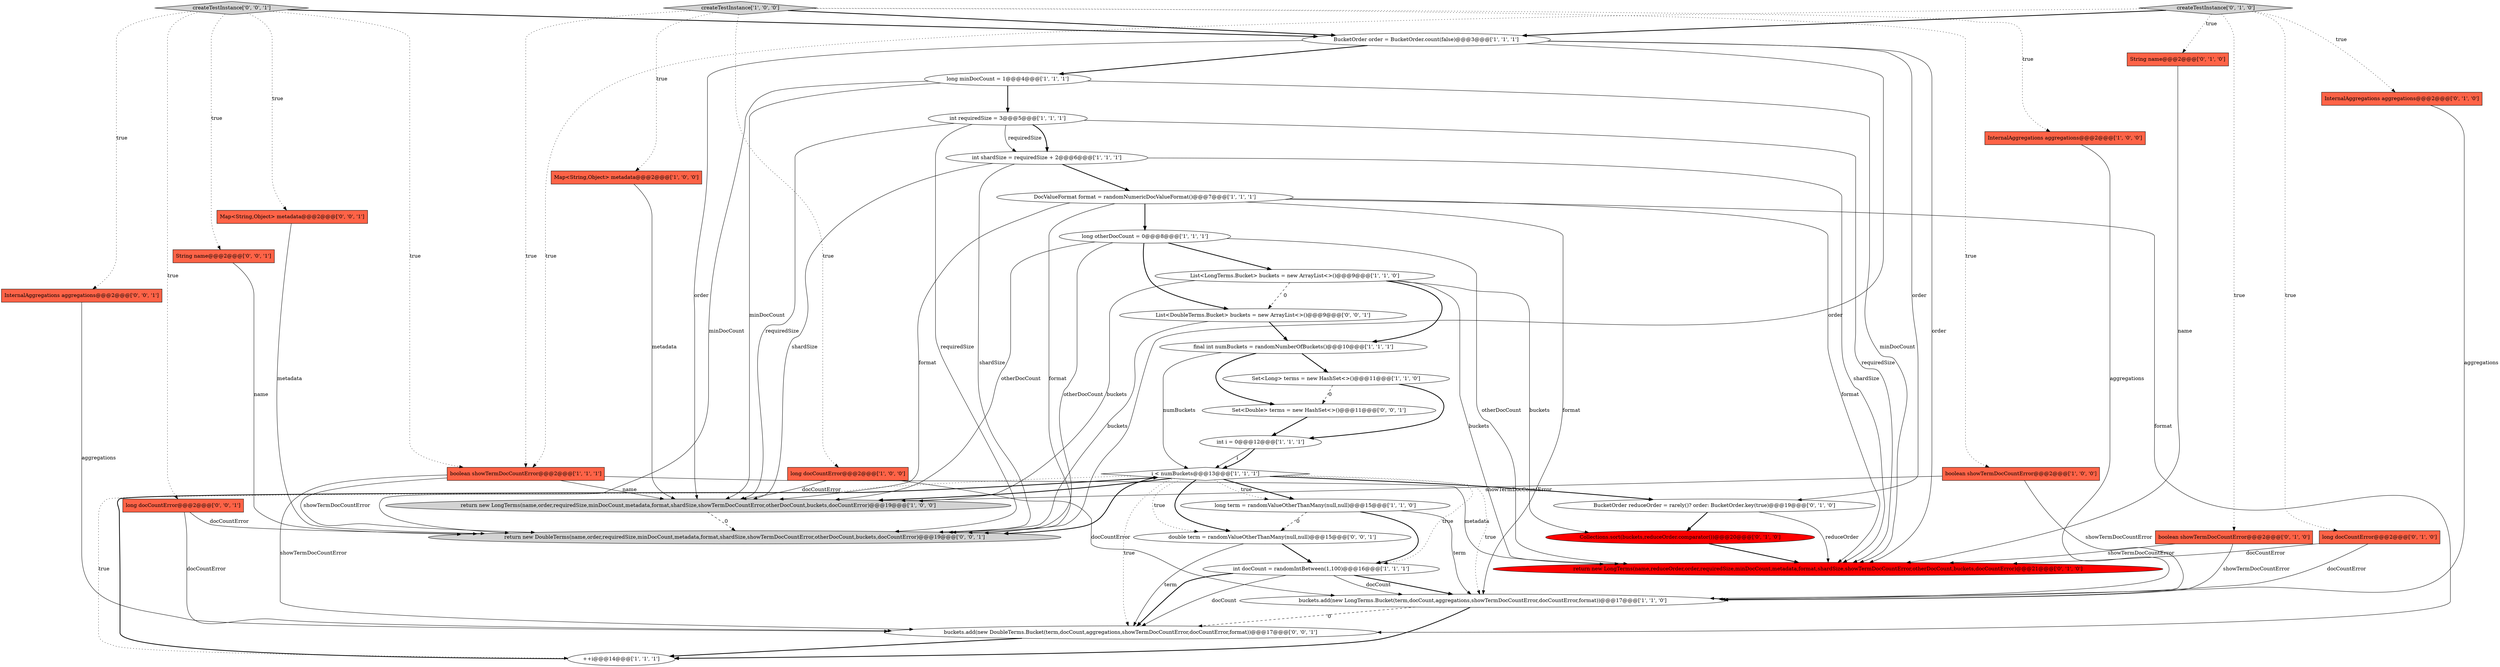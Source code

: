 digraph {
39 [style = filled, label = "Set<Double> terms = new HashSet<>()@@@11@@@['0', '0', '1']", fillcolor = white, shape = ellipse image = "AAA0AAABBB3BBB"];
25 [style = filled, label = "Collections.sort(buckets,reduceOrder.comparator())@@@20@@@['0', '1', '0']", fillcolor = red, shape = ellipse image = "AAA1AAABBB2BBB"];
32 [style = filled, label = "createTestInstance['0', '0', '1']", fillcolor = lightgray, shape = diamond image = "AAA0AAABBB3BBB"];
33 [style = filled, label = "long docCountError@@@2@@@['0', '0', '1']", fillcolor = tomato, shape = box image = "AAA0AAABBB3BBB"];
23 [style = filled, label = "createTestInstance['0', '1', '0']", fillcolor = lightgray, shape = diamond image = "AAA0AAABBB2BBB"];
12 [style = filled, label = "return new LongTerms(name,order,requiredSize,minDocCount,metadata,format,shardSize,showTermDocCountError,otherDocCount,buckets,docCountError)@@@19@@@['1', '0', '0']", fillcolor = lightgray, shape = ellipse image = "AAA0AAABBB1BBB"];
38 [style = filled, label = "buckets.add(new DoubleTerms.Bucket(term,docCount,aggregations,showTermDocCountError,docCountError,format))@@@17@@@['0', '0', '1']", fillcolor = white, shape = ellipse image = "AAA0AAABBB3BBB"];
21 [style = filled, label = "int docCount = randomIntBetween(1,100)@@@16@@@['1', '1', '1']", fillcolor = white, shape = ellipse image = "AAA0AAABBB1BBB"];
15 [style = filled, label = "boolean showTermDocCountError@@@2@@@['1', '1', '1']", fillcolor = tomato, shape = box image = "AAA0AAABBB1BBB"];
14 [style = filled, label = "final int numBuckets = randomNumberOfBuckets()@@@10@@@['1', '1', '1']", fillcolor = white, shape = ellipse image = "AAA0AAABBB1BBB"];
17 [style = filled, label = "buckets.add(new LongTerms.Bucket(term,docCount,aggregations,showTermDocCountError,docCountError,format))@@@17@@@['1', '1', '0']", fillcolor = white, shape = ellipse image = "AAA0AAABBB1BBB"];
13 [style = filled, label = "DocValueFormat format = randomNumericDocValueFormat()@@@7@@@['1', '1', '1']", fillcolor = white, shape = ellipse image = "AAA0AAABBB1BBB"];
19 [style = filled, label = "long otherDocCount = 0@@@8@@@['1', '1', '1']", fillcolor = white, shape = ellipse image = "AAA0AAABBB1BBB"];
28 [style = filled, label = "String name@@@2@@@['0', '1', '0']", fillcolor = tomato, shape = box image = "AAA0AAABBB2BBB"];
7 [style = filled, label = "BucketOrder order = BucketOrder.count(false)@@@3@@@['1', '1', '1']", fillcolor = white, shape = ellipse image = "AAA0AAABBB1BBB"];
3 [style = filled, label = "long minDocCount = 1@@@4@@@['1', '1', '1']", fillcolor = white, shape = ellipse image = "AAA0AAABBB1BBB"];
29 [style = filled, label = "return new LongTerms(name,reduceOrder,order,requiredSize,minDocCount,metadata,format,shardSize,showTermDocCountError,otherDocCount,buckets,docCountError)@@@21@@@['0', '1', '0']", fillcolor = red, shape = ellipse image = "AAA1AAABBB2BBB"];
4 [style = filled, label = "List<LongTerms.Bucket> buckets = new ArrayList<>()@@@9@@@['1', '1', '0']", fillcolor = white, shape = ellipse image = "AAA0AAABBB1BBB"];
35 [style = filled, label = "Map<String,Object> metadata@@@2@@@['0', '0', '1']", fillcolor = tomato, shape = box image = "AAA0AAABBB3BBB"];
8 [style = filled, label = "boolean showTermDocCountError@@@2@@@['1', '0', '0']", fillcolor = tomato, shape = box image = "AAA0AAABBB1BBB"];
10 [style = filled, label = "InternalAggregations aggregations@@@2@@@['1', '0', '0']", fillcolor = tomato, shape = box image = "AAA0AAABBB1BBB"];
5 [style = filled, label = "long term = randomValueOtherThanMany(null,null)@@@15@@@['1', '1', '0']", fillcolor = white, shape = ellipse image = "AAA0AAABBB1BBB"];
37 [style = filled, label = "double term = randomValueOtherThanMany(null,null)@@@15@@@['0', '0', '1']", fillcolor = white, shape = ellipse image = "AAA0AAABBB3BBB"];
34 [style = filled, label = "return new DoubleTerms(name,order,requiredSize,minDocCount,metadata,format,shardSize,showTermDocCountError,otherDocCount,buckets,docCountError)@@@19@@@['0', '0', '1']", fillcolor = lightgray, shape = ellipse image = "AAA0AAABBB3BBB"];
26 [style = filled, label = "boolean showTermDocCountError@@@2@@@['0', '1', '0']", fillcolor = tomato, shape = box image = "AAA0AAABBB2BBB"];
20 [style = filled, label = "int shardSize = requiredSize + 2@@@6@@@['1', '1', '1']", fillcolor = white, shape = ellipse image = "AAA0AAABBB1BBB"];
6 [style = filled, label = "int requiredSize = 3@@@5@@@['1', '1', '1']", fillcolor = white, shape = ellipse image = "AAA0AAABBB1BBB"];
36 [style = filled, label = "List<DoubleTerms.Bucket> buckets = new ArrayList<>()@@@9@@@['0', '0', '1']", fillcolor = white, shape = ellipse image = "AAA0AAABBB3BBB"];
9 [style = filled, label = "i < numBuckets@@@13@@@['1', '1', '1']", fillcolor = white, shape = diamond image = "AAA0AAABBB1BBB"];
0 [style = filled, label = "++i@@@14@@@['1', '1', '1']", fillcolor = white, shape = ellipse image = "AAA0AAABBB1BBB"];
30 [style = filled, label = "String name@@@2@@@['0', '0', '1']", fillcolor = tomato, shape = box image = "AAA0AAABBB3BBB"];
16 [style = filled, label = "createTestInstance['1', '0', '0']", fillcolor = lightgray, shape = diamond image = "AAA0AAABBB1BBB"];
27 [style = filled, label = "BucketOrder reduceOrder = rarely()? order: BucketOrder.key(true)@@@19@@@['0', '1', '0']", fillcolor = white, shape = ellipse image = "AAA0AAABBB2BBB"];
22 [style = filled, label = "InternalAggregations aggregations@@@2@@@['0', '1', '0']", fillcolor = tomato, shape = box image = "AAA0AAABBB2BBB"];
11 [style = filled, label = "Set<Long> terms = new HashSet<>()@@@11@@@['1', '1', '0']", fillcolor = white, shape = ellipse image = "AAA0AAABBB1BBB"];
18 [style = filled, label = "int i = 0@@@12@@@['1', '1', '1']", fillcolor = white, shape = ellipse image = "AAA0AAABBB1BBB"];
24 [style = filled, label = "long docCountError@@@2@@@['0', '1', '0']", fillcolor = tomato, shape = box image = "AAA0AAABBB2BBB"];
31 [style = filled, label = "InternalAggregations aggregations@@@2@@@['0', '0', '1']", fillcolor = tomato, shape = box image = "AAA0AAABBB3BBB"];
1 [style = filled, label = "Map<String,Object> metadata@@@2@@@['1', '0', '0']", fillcolor = tomato, shape = box image = "AAA0AAABBB1BBB"];
2 [style = filled, label = "long docCountError@@@2@@@['1', '0', '0']", fillcolor = tomato, shape = box image = "AAA0AAABBB1BBB"];
7->12 [style = solid, label="order"];
24->29 [style = solid, label="docCountError"];
19->34 [style = solid, label="otherDocCount"];
23->22 [style = dotted, label="true"];
15->34 [style = solid, label="showTermDocCountError"];
16->7 [style = bold, label=""];
9->37 [style = dotted, label="true"];
19->36 [style = bold, label=""];
25->29 [style = bold, label=""];
5->17 [style = solid, label="term"];
16->10 [style = dotted, label="true"];
9->37 [style = bold, label=""];
21->38 [style = bold, label=""];
39->18 [style = bold, label=""];
35->34 [style = solid, label="metadata"];
4->36 [style = dashed, label="0"];
13->17 [style = solid, label="format"];
6->12 [style = solid, label="requiredSize"];
11->39 [style = dashed, label="0"];
6->20 [style = solid, label="requiredSize"];
32->30 [style = dotted, label="true"];
9->5 [style = bold, label=""];
23->15 [style = dotted, label="true"];
1->12 [style = solid, label="metadata"];
31->38 [style = solid, label="aggregations"];
14->11 [style = bold, label=""];
27->25 [style = bold, label=""];
32->15 [style = dotted, label="true"];
18->9 [style = solid, label="i"];
26->29 [style = solid, label="showTermDocCountError"];
6->34 [style = solid, label="requiredSize"];
33->34 [style = solid, label="docCountError"];
32->35 [style = dotted, label="true"];
2->12 [style = solid, label="docCountError"];
24->17 [style = solid, label="docCountError"];
2->17 [style = solid, label="docCountError"];
13->34 [style = solid, label="format"];
37->21 [style = bold, label=""];
37->38 [style = solid, label="term"];
32->7 [style = bold, label=""];
9->21 [style = dotted, label="true"];
36->14 [style = bold, label=""];
11->18 [style = bold, label=""];
6->29 [style = solid, label="requiredSize"];
36->34 [style = solid, label="buckets"];
9->38 [style = dotted, label="true"];
20->12 [style = solid, label="shardSize"];
5->21 [style = bold, label=""];
13->12 [style = solid, label="format"];
16->1 [style = dotted, label="true"];
38->0 [style = bold, label=""];
18->9 [style = bold, label=""];
23->7 [style = bold, label=""];
14->39 [style = bold, label=""];
3->29 [style = solid, label="minDocCount"];
12->34 [style = dashed, label="0"];
23->24 [style = dotted, label="true"];
32->31 [style = dotted, label="true"];
5->37 [style = dashed, label="0"];
21->38 [style = solid, label="docCount"];
16->8 [style = dotted, label="true"];
4->12 [style = solid, label="buckets"];
4->14 [style = bold, label=""];
9->0 [style = dotted, label="true"];
20->13 [style = bold, label=""];
4->29 [style = solid, label="buckets"];
7->29 [style = solid, label="order"];
15->29 [style = solid, label="metadata"];
23->28 [style = dotted, label="true"];
19->29 [style = solid, label="otherDocCount"];
27->29 [style = solid, label="reduceOrder"];
33->38 [style = solid, label="docCountError"];
3->6 [style = bold, label=""];
26->17 [style = solid, label="showTermDocCountError"];
19->12 [style = solid, label="otherDocCount"];
17->38 [style = dashed, label="0"];
32->33 [style = dotted, label="true"];
9->27 [style = bold, label=""];
6->20 [style = bold, label=""];
22->17 [style = solid, label="aggregations"];
13->19 [style = bold, label=""];
17->0 [style = bold, label=""];
28->29 [style = solid, label="name"];
20->34 [style = solid, label="shardSize"];
4->25 [style = solid, label="buckets"];
9->12 [style = bold, label=""];
16->15 [style = dotted, label="true"];
9->5 [style = dotted, label="true"];
15->12 [style = solid, label="name"];
0->9 [style = bold, label=""];
15->38 [style = solid, label="showTermDocCountError"];
16->2 [style = dotted, label="true"];
21->17 [style = solid, label="docCount"];
9->17 [style = dotted, label="true"];
30->34 [style = solid, label="name"];
8->12 [style = solid, label="showTermDocCountError"];
20->29 [style = solid, label="shardSize"];
3->34 [style = solid, label="minDocCount"];
3->12 [style = solid, label="minDocCount"];
10->17 [style = solid, label="aggregations"];
7->3 [style = bold, label=""];
14->9 [style = solid, label="numBuckets"];
8->17 [style = solid, label="showTermDocCountError"];
13->38 [style = solid, label="format"];
23->26 [style = dotted, label="true"];
13->29 [style = solid, label="format"];
7->34 [style = solid, label="order"];
7->27 [style = solid, label="order"];
19->4 [style = bold, label=""];
21->17 [style = bold, label=""];
9->34 [style = bold, label=""];
}
